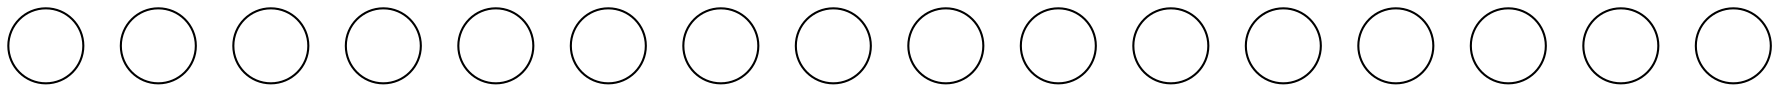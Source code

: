 digraph eMule {
subgraph input {
  "input_0" [ label = "", shape ="circle" ];
  "input_1" [ label = "", shape ="circle" ];
  "input_2" [ label = "", shape ="circle" ];
  "input_3" [ label = "", shape ="circle" ];
  "input_4" [ label = "", shape ="circle" ];
  "input_5" [ label = "", shape ="circle" ];
}

subgraph layer1 {
  "layer1_0" [ label = "", shape ="circle" ];
  "layer1_1" [ label = "", shape ="circle" ];
  "layer1_2" [ label = "", shape ="circle" ];
  "layer1_3" [ label = "", shape ="circle" ];
}

subgraph layer2 {
  "layer2_0" [ label = "", shape ="circle" ];
  "layer2_1" [ label = "", shape ="circle" ];
  "layer2_2" [ label = "", shape ="circle" ];
}

subgraph layer3 {
  "layer3_0" [ label = "", shape ="circle" ];
  "layer3_1" [ label = "", shape ="circle" ];
}

subgraph output {
  "output_0" [ label = "", shape ="circle" ];
}

}
